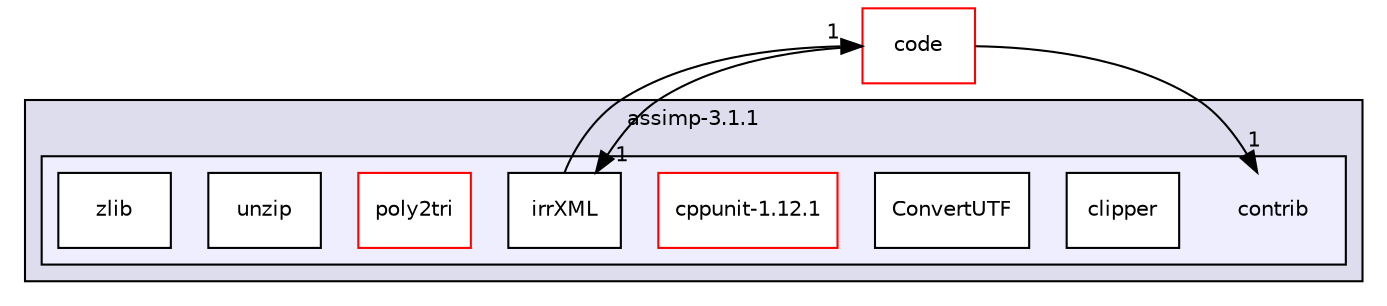 digraph "assimp/assimp-3.1.1/contrib" {
  compound=true
  node [ fontsize="10", fontname="Helvetica"];
  edge [ labelfontsize="10", labelfontname="Helvetica"];
  subgraph clusterdir_78484848cdf49f0d07c1c966ffc044c7 {
    graph [ bgcolor="#ddddee", pencolor="black", label="assimp-3.1.1" fontname="Helvetica", fontsize="10", URL="dir_78484848cdf49f0d07c1c966ffc044c7.html"]
  subgraph clusterdir_1510c05bdfd0076f7fcbe68696d9ed81 {
    graph [ bgcolor="#eeeeff", pencolor="black", label="" URL="dir_1510c05bdfd0076f7fcbe68696d9ed81.html"];
    dir_1510c05bdfd0076f7fcbe68696d9ed81 [shape=plaintext label="contrib"];
    dir_138c9370443bf8b0122e80984897edd5 [shape=box label="clipper" color="black" fillcolor="white" style="filled" URL="dir_138c9370443bf8b0122e80984897edd5.html"];
    dir_abe967c8eee11a7c45273ec29171270c [shape=box label="ConvertUTF" color="black" fillcolor="white" style="filled" URL="dir_abe967c8eee11a7c45273ec29171270c.html"];
    dir_5ca3a83fce599742a3f894937df3e310 [shape=box label="cppunit-1.12.1" color="red" fillcolor="white" style="filled" URL="dir_5ca3a83fce599742a3f894937df3e310.html"];
    dir_8105aa23740fa89c47edef59a3c2e5cc [shape=box label="irrXML" color="black" fillcolor="white" style="filled" URL="dir_8105aa23740fa89c47edef59a3c2e5cc.html"];
    dir_c01bad9a237735ceb605e19b9fbc23d4 [shape=box label="poly2tri" color="red" fillcolor="white" style="filled" URL="dir_c01bad9a237735ceb605e19b9fbc23d4.html"];
    dir_e8f6ff9095314ed0d57b5b4328fb5ef6 [shape=box label="unzip" color="black" fillcolor="white" style="filled" URL="dir_e8f6ff9095314ed0d57b5b4328fb5ef6.html"];
    dir_bc1ed28692a6f12a94d4f940fa3091d1 [shape=box label="zlib" color="black" fillcolor="white" style="filled" URL="dir_bc1ed28692a6f12a94d4f940fa3091d1.html"];
  }
  }
  dir_5f48190eefbf2d9887c40319c3006284 [shape=box label="code" fillcolor="white" style="filled" color="red" URL="dir_5f48190eefbf2d9887c40319c3006284.html"];
  dir_5f48190eefbf2d9887c40319c3006284->dir_1510c05bdfd0076f7fcbe68696d9ed81 [headlabel="1", labeldistance=1.5 headhref="dir_000004_000032.html"];
  dir_5f48190eefbf2d9887c40319c3006284->dir_8105aa23740fa89c47edef59a3c2e5cc [headlabel="1", labeldistance=1.5 headhref="dir_000004_000086.html"];
  dir_8105aa23740fa89c47edef59a3c2e5cc->dir_5f48190eefbf2d9887c40319c3006284 [headlabel="1", labeldistance=1.5 headhref="dir_000086_000004.html"];
}
